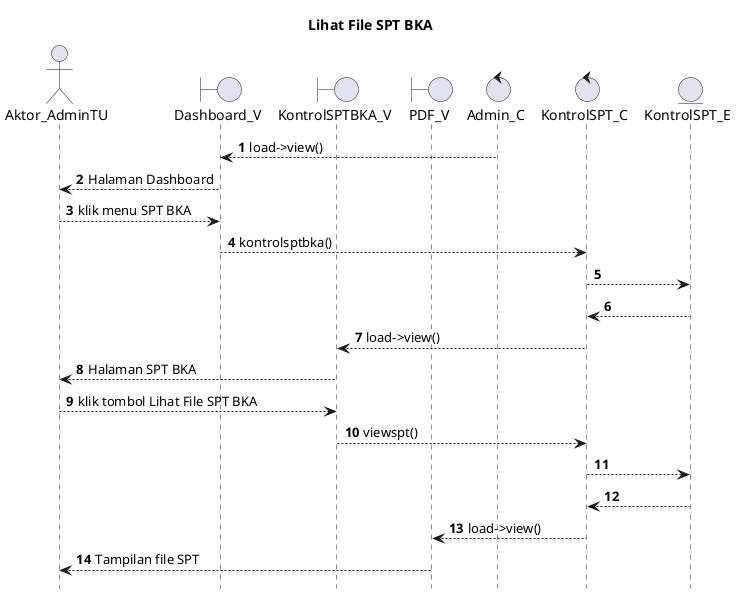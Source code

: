 @startuml

autonumber
hide footbox
title Lihat File SPT BKA

Actor Aktor_AdminTU
boundary Dashboard_V
boundary KontrolSPTBKA_V
boundary PDF_V
control Admin_C
control KontrolSPT_C
Entity KontrolSPT_E

Admin_C --> Dashboard_V: load->view()
Dashboard_V --> Aktor_AdminTU: Halaman Dashboard
Aktor_AdminTU --> Dashboard_V: klik menu SPT BKA
Dashboard_V --> KontrolSPT_C: kontrolsptbka()
KontrolSPT_C --> KontrolSPT_E:
    
    KontrolSPT_E --> KontrolSPT_C:
    KontrolSPT_C --> KontrolSPTBKA_V: load->view()
    KontrolSPTBKA_V --> Aktor_AdminTU: Halaman SPT BKA

Aktor_AdminTU --> KontrolSPTBKA_V: klik tombol Lihat File SPT BKA
KontrolSPTBKA_V --> KontrolSPT_C: viewspt()
KontrolSPT_C --> KontrolSPT_E:
   
    KontrolSPT_E --> KontrolSPT_C:
    KontrolSPT_C --> PDF_V: load->view()
    PDF_V --> Aktor_AdminTU: Tampilan file SPT

@enduml